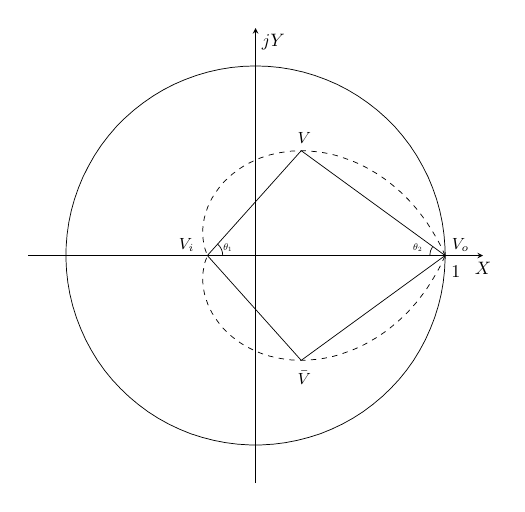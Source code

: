 % This file was created by matlab2tikz.
%
%The latest updates can be retrieved from
%  http://www.mathworks.com/matlabcentral/fileexchange/22022-matlab2tikz-matlab2tikz
%where you can also make suggestions and rate matlab2tikz.
%
%
\begin{tikzpicture}[scale=0.65]

\begin{axis}[%
  axis lines=center,
  width=3.5in,
  height=3.5in,
  scale only axis,
  xmin=-1.2,
  xmax=1.2,
  ymin=-1.2,
  ymax=1.2,
  xtick={1},
  ytick=\empty,
  xticklabel style={anchor=north west},
  xlabel={$X$},
  ylabel={$jY$},
  x label style={anchor=north}
]
\addplot [color=black, forget plot]
  table[row sep=crcr]{%
0	1\\
0.063	0.998\\
0.127	0.992\\
0.189	0.982\\
0.251	0.968\\
0.312	0.95\\
0.372	0.928\\
0.43	0.903\\
0.486	0.874\\
0.541	0.841\\
0.593	0.805\\
0.643	0.766\\
0.69	0.724\\
0.735	0.679\\
0.776	0.631\\
0.815	0.58\\
0.85	0.527\\
0.881	0.472\\
0.91	0.415\\
0.934	0.357\\
0.955	0.297\\
0.972	0.236\\
0.985	0.174\\
0.994	0.111\\
0.999	0.048\\
1.0	-0.016\\
0.997	-0.079\\
0.99	-0.142\\
0.979	-0.205\\
0.964	-0.266\\
0.945	-0.327\\
0.922	-0.386\\
0.896	-0.444\\
0.866	-0.5\\
0.833	-0.554\\
0.796	-0.606\\
0.756	-0.655\\
0.713	-0.701\\
0.667	-0.745\\
0.618	-0.786\\
0.567	-0.824\\
0.514	-0.858\\
0.458	-0.889\\
0.401	-0.916\\
0.342	-0.94\\
0.282	-0.959\\
0.22	-0.975\\
0.158	-0.987\\
0.095	-0.995\\
0.032	-0.999\\
-0.032	-0.999\\
-0.095	-0.995\\
-0.158	-0.987\\
-0.22	-0.975\\
-0.282	-0.959\\
-0.342	-0.94\\
-0.401	-0.916\\
-0.458	-0.889\\
-0.514	-0.858\\
-0.567	-0.824\\
-0.618	-0.786\\
-0.667	-0.745\\
-0.713	-0.701\\
-0.756	-0.655\\
-0.796	-0.606\\
-0.833	-0.554\\
-0.866	-0.5\\
-0.896	-0.444\\
-0.922	-0.386\\
-0.945	-0.327\\
-0.964	-0.266\\
-0.979	-0.205\\
-0.99	-0.142\\
-0.997	-0.079\\
-1.0	-0.016\\
-0.999	0.048\\
-0.994	0.111\\
-0.985	0.174\\
-0.972	0.236\\
-0.955	0.297\\
-0.934	0.357\\
-0.91	0.415\\
-0.881	0.472\\
-0.85	0.527\\
-0.815	0.58\\
-0.776	0.631\\
-0.735	0.679\\
-0.69	0.724\\
-0.643	0.766\\
-0.593	0.805\\
-0.541	0.841\\
-0.486	0.874\\
-0.43	0.903\\
-0.372	0.928\\
-0.312	0.95\\
-0.251	0.968\\
-0.189	0.982\\
-0.127	0.992\\
-0.063	0.998\\
-2.449e-16	1\\
};
\addplot [color=black, dashed, forget plot]
  table[row sep=crcr]{%
1	0\\
0.986	0.031\\
0.971	0.062\\
0.955	0.091\\
0.938	0.12\\
0.921	0.147\\
0.904	0.174\\
0.885	0.2\\
0.866	0.225\\
0.847	0.249\\
0.827	0.272\\
0.807	0.294\\
0.786	0.315\\
0.765	0.335\\
0.744	0.354\\
0.722	0.372\\
0.7	0.39\\
0.678	0.406\\
0.656	0.421\\
0.633	0.436\\
0.61	0.449\\
0.588	0.462\\
0.565	0.474\\
0.542	0.485\\
0.519	0.495\\
0.496	0.504\\
0.473	0.512\\
0.451	0.52\\
0.428	0.527\\
0.405	0.533\\
0.383	0.538\\
0.361	0.542\\
0.338	0.546\\
0.317	0.548\\
0.295	0.55\\
0.273	0.552\\
0.252	0.553\\
0.231	0.553\\
0.211	0.552\\
0.191	0.551\\
0.171	0.549\\
0.151	0.546\\
0.132	0.543\\
0.113	0.54\\
0.094	0.535\\
0.076	0.531\\
0.059	0.526\\
0.041	0.52\\
0.024	0.514\\
0.008	0.507\\
-0.008	0.5\\
-0.023	0.493\\
-0.039	0.485\\
-0.053	0.477\\
-0.067	0.469\\
-0.081	0.46\\
-0.094	0.451\\
-0.107	0.441\\
-0.119	0.432\\
-0.131	0.422\\
-0.142	0.412\\
-0.153	0.401\\
-0.164	0.391\\
-0.174	0.38\\
-0.183	0.369\\
-0.192	0.358\\
-0.2	0.347\\
-0.208	0.336\\
-0.216	0.325\\
-0.223	0.313\\
-0.23	0.302\\
-0.236	0.29\\
-0.242	0.279\\
-0.247	0.267\\
-0.252	0.256\\
-0.256	0.244\\
-0.26	0.233\\
-0.264	0.221\\
-0.267	0.21\\
-0.27	0.199\\
-0.272	0.187\\
-0.274	0.176\\
-0.276	0.165\\
-0.277	0.154\\
-0.278	0.143\\
-0.278	0.132\\
-0.278	0.122\\
-0.278	0.111\\
-0.278	0.101\\
-0.277	0.091\\
-0.276	0.081\\
-0.274	0.071\\
-0.273	0.062\\
-0.271	0.052\\
-0.269	0.043\\
-0.266	0.034\\
-0.263	0.025\\
-0.26	0.017\\
-0.257	0.008\\
-0.254	3.108e-17\\
-0.254	-3.108e-17\\
-0.257	-0.008\\
-0.26	-0.017\\
-0.263	-0.025\\
-0.266	-0.034\\
-0.269	-0.043\\
-0.271	-0.052\\
-0.273	-0.062\\
-0.274	-0.071\\
-0.276	-0.081\\
-0.277	-0.091\\
-0.278	-0.101\\
-0.278	-0.111\\
-0.278	-0.122\\
-0.278	-0.132\\
-0.278	-0.143\\
-0.277	-0.154\\
-0.276	-0.165\\
-0.274	-0.176\\
-0.272	-0.187\\
-0.27	-0.199\\
-0.267	-0.21\\
-0.264	-0.221\\
-0.26	-0.233\\
-0.256	-0.244\\
-0.252	-0.256\\
-0.247	-0.267\\
-0.242	-0.279\\
-0.236	-0.29\\
-0.23	-0.302\\
-0.223	-0.313\\
-0.216	-0.325\\
-0.208	-0.336\\
-0.2	-0.347\\
-0.192	-0.358\\
-0.183	-0.369\\
-0.174	-0.38\\
-0.164	-0.391\\
-0.153	-0.401\\
-0.142	-0.412\\
-0.131	-0.422\\
-0.119	-0.432\\
-0.107	-0.441\\
-0.094	-0.451\\
-0.081	-0.46\\
-0.067	-0.469\\
-0.053	-0.477\\
-0.039	-0.485\\
-0.023	-0.493\\
-0.008	-0.5\\
0.008	-0.507\\
0.024	-0.514\\
0.041	-0.52\\
0.059	-0.526\\
0.076	-0.531\\
0.094	-0.535\\
0.113	-0.54\\
0.132	-0.543\\
0.151	-0.546\\
0.171	-0.549\\
0.191	-0.551\\
0.211	-0.552\\
0.231	-0.553\\
0.252	-0.553\\
0.273	-0.552\\
0.295	-0.55\\
0.317	-0.548\\
0.338	-0.546\\
0.361	-0.542\\
0.383	-0.538\\
0.405	-0.533\\
0.428	-0.527\\
0.451	-0.52\\
0.473	-0.512\\
0.496	-0.504\\
0.519	-0.495\\
0.542	-0.485\\
0.565	-0.474\\
0.588	-0.462\\
0.61	-0.449\\
0.633	-0.436\\
0.656	-0.421\\
0.678	-0.406\\
0.7	-0.39\\
0.722	-0.372\\
0.744	-0.354\\
0.765	-0.335\\
0.786	-0.315\\
0.807	-0.294\\
0.827	-0.272\\
0.847	-0.249\\
0.866	-0.225\\
0.885	-0.2\\
0.904	-0.174\\
0.921	-0.147\\
0.938	-0.12\\
0.955	-0.091\\
0.971	-0.062\\
0.986	-0.031\\
1	0\\
nan	0\\
};

\addplot [color=black, forget plot]
  table[row sep=crcr]{%
  0.241 0.553\\
  -0.254 3.108e-17\\
  0.241	-0.553\\
};
\addplot [color=black, forget plot]
  table[row sep=crcr]{%
0.241	0.553\\
1	0\\
0.241	-0.553\\
};

\coordinate (A) at (0.241, 0.553);
\coordinate (B) at (-0.254, 3.108e-17);
\coordinate (C) at (1, 0);
\pic [draw, angle radius = 3mm] {angle=C--B--A};
\pic [draw, angle radius = 3mm] {angle=A--C--B};
\draw (-0.19, 3.108e-17) node [scale = 0.6, anchor=south west] {\small $\theta_1$};
\draw (0.9,0) node [scale = 0.6, anchor=south east] {\small $\theta_2$};
\end{axis}

\draw (3.1,4.4) node[scale = 0.65, anchor=south] {\small $V_i$};
\draw (8.45,4.4) node[scale = 0.65, anchor=south] {\small $V_o$};
\draw (5.4,6.5) node[scale = 0.65, anchor=south] {\small $V$};
\draw (5.4,2.3) node[scale = 0.65, anchor=north] {\small $\bar{V}$};

\end{tikzpicture}%